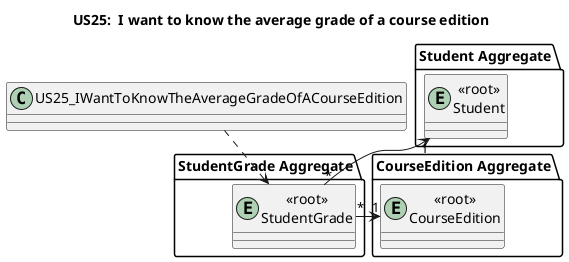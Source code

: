 @startuml
!pragma layout smetana

title US25:  I want to know the average grade of a course edition

class US25_IWantToKnowTheAverageGradeOfACourseEdition {
   }

package "StudentGrade Aggregate" {
    entity "<<root>>\nStudentGrade" {
    }
}

package "Student Aggregate" {
    entity "<<root>>\nStudent" {
    }
}

package "CourseEdition Aggregate" {
    entity "<<root>>\nCourseEdition" {
    }
}

US25_IWantToKnowTheAverageGradeOfACourseEdition ..> "<<root>>\nStudentGrade"


"<<root>>\nStudent" "1" <-- "*" "<<root>>\nStudentGrade"
"<<root>>\nCourseEdition" "1" <-l- "*" "<<root>>\nStudentGrade"

@enduml